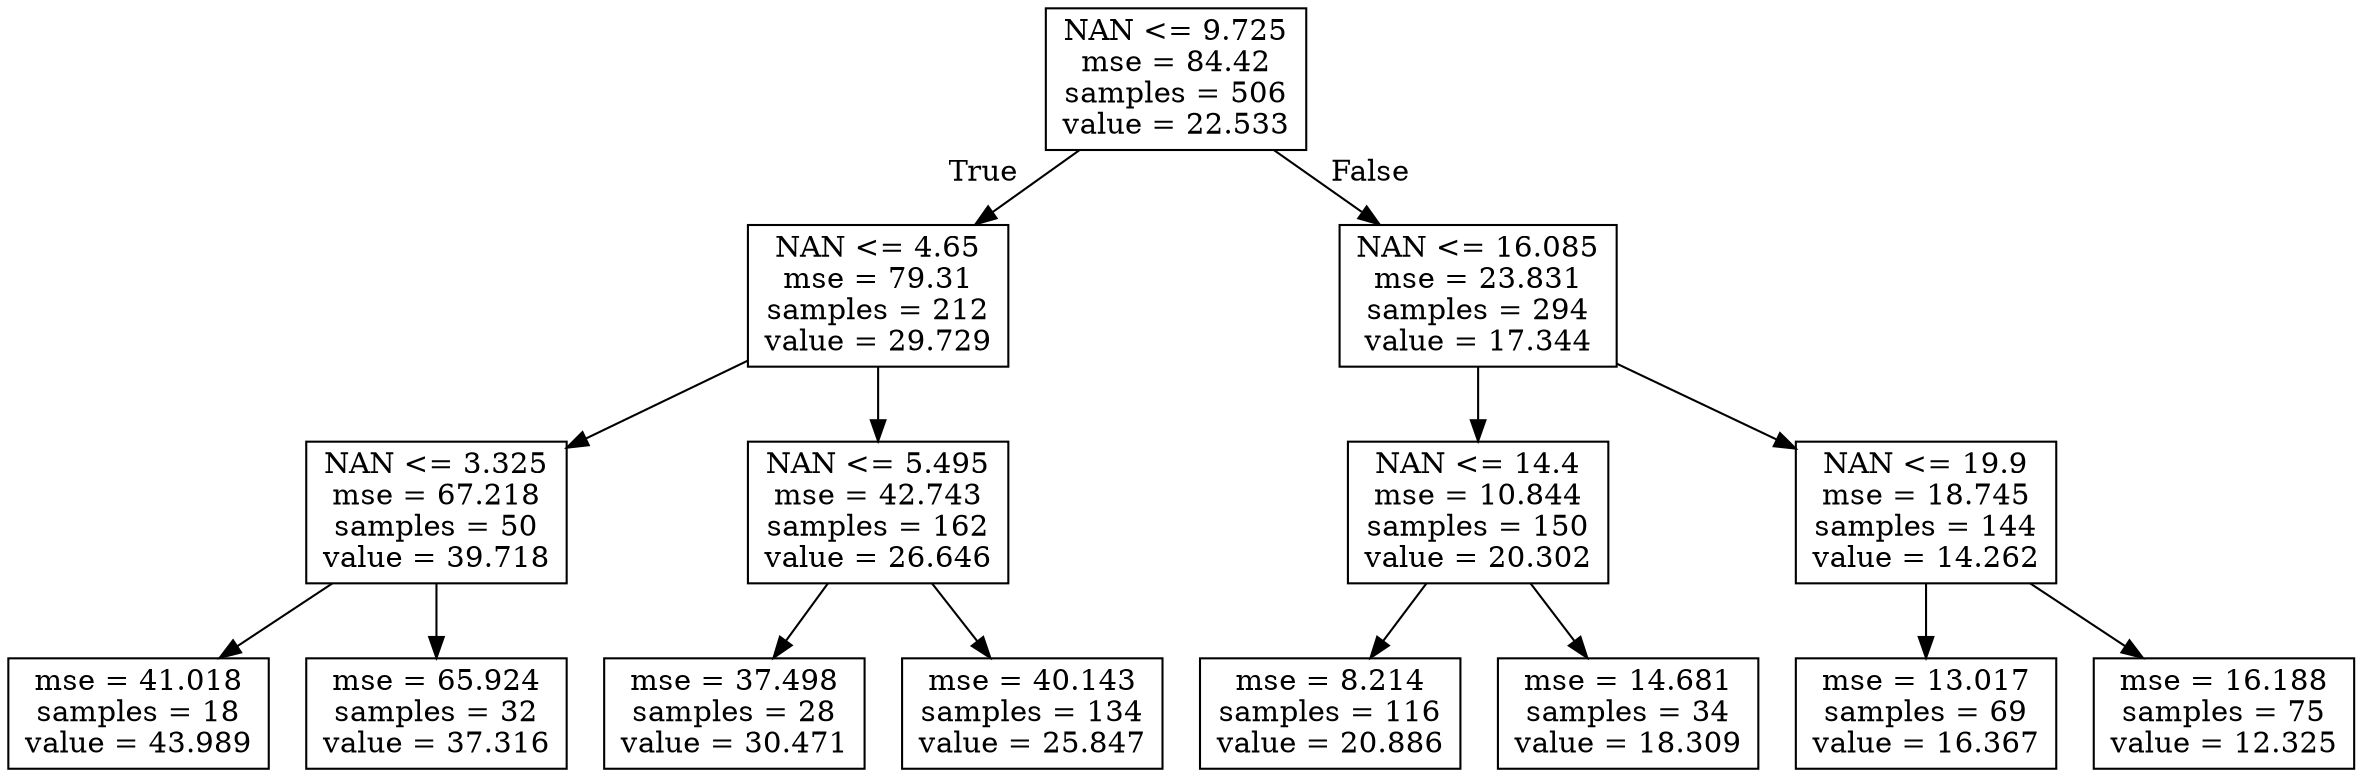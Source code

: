 digraph Tree {
node [shape=box] ;
0 [label="NAN <= 9.725\nmse = 84.42\nsamples = 506\nvalue = 22.533"] ;
1 [label="NAN <= 4.65\nmse = 79.31\nsamples = 212\nvalue = 29.729"] ;
0 -> 1 [labeldistance=2.5, labelangle=45, headlabel="True"] ;
2 [label="NAN <= 3.325\nmse = 67.218\nsamples = 50\nvalue = 39.718"] ;
1 -> 2 ;
3 [label="mse = 41.018\nsamples = 18\nvalue = 43.989"] ;
2 -> 3 ;
4 [label="mse = 65.924\nsamples = 32\nvalue = 37.316"] ;
2 -> 4 ;
5 [label="NAN <= 5.495\nmse = 42.743\nsamples = 162\nvalue = 26.646"] ;
1 -> 5 ;
6 [label="mse = 37.498\nsamples = 28\nvalue = 30.471"] ;
5 -> 6 ;
7 [label="mse = 40.143\nsamples = 134\nvalue = 25.847"] ;
5 -> 7 ;
8 [label="NAN <= 16.085\nmse = 23.831\nsamples = 294\nvalue = 17.344"] ;
0 -> 8 [labeldistance=2.5, labelangle=-45, headlabel="False"] ;
9 [label="NAN <= 14.4\nmse = 10.844\nsamples = 150\nvalue = 20.302"] ;
8 -> 9 ;
10 [label="mse = 8.214\nsamples = 116\nvalue = 20.886"] ;
9 -> 10 ;
11 [label="mse = 14.681\nsamples = 34\nvalue = 18.309"] ;
9 -> 11 ;
12 [label="NAN <= 19.9\nmse = 18.745\nsamples = 144\nvalue = 14.262"] ;
8 -> 12 ;
13 [label="mse = 13.017\nsamples = 69\nvalue = 16.367"] ;
12 -> 13 ;
14 [label="mse = 16.188\nsamples = 75\nvalue = 12.325"] ;
12 -> 14 ;
}